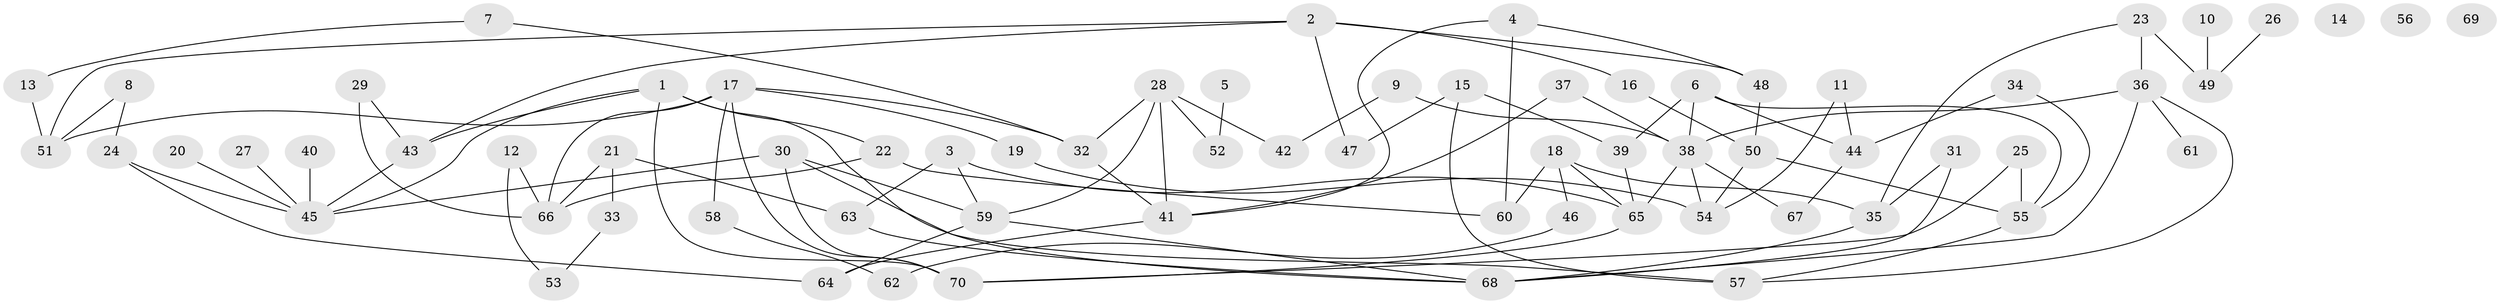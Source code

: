 // coarse degree distribution, {1: 0.25, 0: 0.10714285714285714, 2: 0.17857142857142858, 3: 0.21428571428571427, 4: 0.07142857142857142, 8: 0.03571428571428571, 6: 0.07142857142857142, 5: 0.03571428571428571, 10: 0.03571428571428571}
// Generated by graph-tools (version 1.1) at 2025/44/03/04/25 21:44:08]
// undirected, 70 vertices, 105 edges
graph export_dot {
graph [start="1"]
  node [color=gray90,style=filled];
  1;
  2;
  3;
  4;
  5;
  6;
  7;
  8;
  9;
  10;
  11;
  12;
  13;
  14;
  15;
  16;
  17;
  18;
  19;
  20;
  21;
  22;
  23;
  24;
  25;
  26;
  27;
  28;
  29;
  30;
  31;
  32;
  33;
  34;
  35;
  36;
  37;
  38;
  39;
  40;
  41;
  42;
  43;
  44;
  45;
  46;
  47;
  48;
  49;
  50;
  51;
  52;
  53;
  54;
  55;
  56;
  57;
  58;
  59;
  60;
  61;
  62;
  63;
  64;
  65;
  66;
  67;
  68;
  69;
  70;
  1 -- 22;
  1 -- 43;
  1 -- 45;
  1 -- 68;
  1 -- 70;
  2 -- 16;
  2 -- 43;
  2 -- 47;
  2 -- 48;
  2 -- 51;
  3 -- 59;
  3 -- 63;
  3 -- 65;
  4 -- 41;
  4 -- 48;
  4 -- 60;
  5 -- 52;
  6 -- 38;
  6 -- 39;
  6 -- 44;
  6 -- 55;
  7 -- 13;
  7 -- 32;
  8 -- 24;
  8 -- 51;
  9 -- 38;
  9 -- 42;
  10 -- 49;
  11 -- 44;
  11 -- 54;
  12 -- 53;
  12 -- 66;
  13 -- 51;
  15 -- 39;
  15 -- 47;
  15 -- 57;
  16 -- 50;
  17 -- 19;
  17 -- 32;
  17 -- 51;
  17 -- 58;
  17 -- 66;
  17 -- 70;
  18 -- 35;
  18 -- 46;
  18 -- 60;
  18 -- 65;
  19 -- 54;
  20 -- 45;
  21 -- 33;
  21 -- 63;
  21 -- 66;
  22 -- 60;
  22 -- 66;
  23 -- 35;
  23 -- 36;
  23 -- 49;
  24 -- 45;
  24 -- 64;
  25 -- 55;
  25 -- 70;
  26 -- 49;
  27 -- 45;
  28 -- 32;
  28 -- 41;
  28 -- 42;
  28 -- 52;
  28 -- 59;
  29 -- 43;
  29 -- 66;
  30 -- 45;
  30 -- 57;
  30 -- 59;
  30 -- 70;
  31 -- 35;
  31 -- 68;
  32 -- 41;
  33 -- 53;
  34 -- 44;
  34 -- 55;
  35 -- 68;
  36 -- 38;
  36 -- 57;
  36 -- 61;
  36 -- 68;
  37 -- 38;
  37 -- 41;
  38 -- 54;
  38 -- 65;
  38 -- 67;
  39 -- 65;
  40 -- 45;
  41 -- 64;
  43 -- 45;
  44 -- 67;
  46 -- 62;
  48 -- 50;
  50 -- 54;
  50 -- 55;
  55 -- 57;
  58 -- 62;
  59 -- 64;
  59 -- 68;
  63 -- 68;
  65 -- 70;
}

